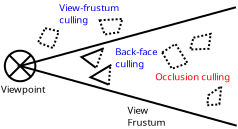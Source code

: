 <?xml version="1.0" encoding="UTF-8"?>
<dia:diagram xmlns:dia="http://www.lysator.liu.se/~alla/dia/">
  <dia:layer name="Background" visible="true">
    <dia:object type="Standard - PolyLine" version="0" id="O0">
      <dia:attribute name="obj_pos">
        <dia:point val="14.024,7.759"/>
      </dia:attribute>
      <dia:attribute name="obj_bb">
        <dia:rectangle val="3.181,1.776;14.085,7.821"/>
      </dia:attribute>
      <dia:attribute name="poly_points">
        <dia:point val="14.024,7.759"/>
        <dia:point val="3.195,4.774"/>
        <dia:point val="13.988,1.837"/>
      </dia:attribute>
      <dia:connections>
        <dia:connection handle="1" to="O1" connection="8"/>
      </dia:connections>
    </dia:object>
    <dia:object type="Standard - Ellipse" version="0" id="O1">
      <dia:attribute name="obj_pos">
        <dia:point val="2.432,4.011"/>
      </dia:attribute>
      <dia:attribute name="obj_bb">
        <dia:rectangle val="2.382,3.961;4.008,5.587"/>
      </dia:attribute>
      <dia:attribute name="elem_corner">
        <dia:point val="2.432,4.011"/>
      </dia:attribute>
      <dia:attribute name="elem_width">
        <dia:real val="1.526"/>
      </dia:attribute>
      <dia:attribute name="elem_height">
        <dia:real val="1.526"/>
      </dia:attribute>
      <dia:attribute name="show_background">
        <dia:boolean val="false"/>
      </dia:attribute>
      <dia:attribute name="aspect">
        <dia:enum val="2"/>
      </dia:attribute>
    </dia:object>
    <dia:object type="Standard - Line" version="0" id="O2">
      <dia:attribute name="obj_pos">
        <dia:point val="3.734,5.314"/>
      </dia:attribute>
      <dia:attribute name="obj_bb">
        <dia:rectangle val="2.585,4.164;3.805,5.384"/>
      </dia:attribute>
      <dia:attribute name="conn_endpoints">
        <dia:point val="3.734,5.314"/>
        <dia:point val="2.655,4.235"/>
      </dia:attribute>
      <dia:attribute name="numcp">
        <dia:int val="1"/>
      </dia:attribute>
      <dia:connections>
        <dia:connection handle="0" to="O1" connection="7"/>
        <dia:connection handle="1" to="O1" connection="0"/>
      </dia:connections>
    </dia:object>
    <dia:object type="Standard - Line" version="0" id="O3">
      <dia:attribute name="obj_pos">
        <dia:point val="2.655,5.314"/>
      </dia:attribute>
      <dia:attribute name="obj_bb">
        <dia:rectangle val="2.585,4.164;3.805,5.384"/>
      </dia:attribute>
      <dia:attribute name="conn_endpoints">
        <dia:point val="2.655,5.314"/>
        <dia:point val="3.734,4.235"/>
      </dia:attribute>
      <dia:attribute name="numcp">
        <dia:int val="1"/>
      </dia:attribute>
      <dia:connections>
        <dia:connection handle="0" to="O1" connection="5"/>
        <dia:connection handle="1" to="O1" connection="2"/>
      </dia:connections>
    </dia:object>
    <dia:object type="Standard - Text" version="1" id="O4">
      <dia:attribute name="obj_pos">
        <dia:point val="2.24,6.115"/>
      </dia:attribute>
      <dia:attribute name="obj_bb">
        <dia:rectangle val="2.24,5.665;4.59,6.415"/>
      </dia:attribute>
      <dia:attribute name="text">
        <dia:composite type="text">
          <dia:attribute name="string">
            <dia:string>#Viewpoint#</dia:string>
          </dia:attribute>
          <dia:attribute name="font">
            <dia:font family="sans" style="0" name="Helvetica"/>
          </dia:attribute>
          <dia:attribute name="height">
            <dia:real val="0.6"/>
          </dia:attribute>
          <dia:attribute name="pos">
            <dia:point val="2.24,6.115"/>
          </dia:attribute>
          <dia:attribute name="color">
            <dia:color val="#000000"/>
          </dia:attribute>
          <dia:attribute name="alignment">
            <dia:enum val="0"/>
          </dia:attribute>
        </dia:composite>
      </dia:attribute>
      <dia:attribute name="valign">
        <dia:enum val="3"/>
      </dia:attribute>
    </dia:object>
    <dia:object type="Standard - Text" version="1" id="O5">
      <dia:attribute name="obj_pos">
        <dia:point val="8.563,7.156"/>
      </dia:attribute>
      <dia:attribute name="obj_bb">
        <dia:rectangle val="8.563,6.706;10.563,8.056"/>
      </dia:attribute>
      <dia:attribute name="text">
        <dia:composite type="text">
          <dia:attribute name="string">
            <dia:string>#View
Frustum#</dia:string>
          </dia:attribute>
          <dia:attribute name="font">
            <dia:font family="sans" style="0" name="Helvetica"/>
          </dia:attribute>
          <dia:attribute name="height">
            <dia:real val="0.6"/>
          </dia:attribute>
          <dia:attribute name="pos">
            <dia:point val="8.563,7.156"/>
          </dia:attribute>
          <dia:attribute name="color">
            <dia:color val="#000000"/>
          </dia:attribute>
          <dia:attribute name="alignment">
            <dia:enum val="0"/>
          </dia:attribute>
        </dia:composite>
      </dia:attribute>
      <dia:attribute name="valign">
        <dia:enum val="3"/>
      </dia:attribute>
    </dia:object>
    <dia:object type="Standard - Text" version="1" id="O6">
      <dia:attribute name="obj_pos">
        <dia:point val="5.147,2.04"/>
      </dia:attribute>
      <dia:attribute name="obj_bb">
        <dia:rectangle val="5.147,1.59;8.247,2.94"/>
      </dia:attribute>
      <dia:attribute name="text">
        <dia:composite type="text">
          <dia:attribute name="string">
            <dia:string>#View-frustum
culling#</dia:string>
          </dia:attribute>
          <dia:attribute name="font">
            <dia:font family="sans" style="0" name="Helvetica"/>
          </dia:attribute>
          <dia:attribute name="height">
            <dia:real val="0.6"/>
          </dia:attribute>
          <dia:attribute name="pos">
            <dia:point val="5.147,2.04"/>
          </dia:attribute>
          <dia:attribute name="color">
            <dia:color val="#0000ff"/>
          </dia:attribute>
          <dia:attribute name="alignment">
            <dia:enum val="0"/>
          </dia:attribute>
        </dia:composite>
      </dia:attribute>
      <dia:attribute name="valign">
        <dia:enum val="3"/>
      </dia:attribute>
    </dia:object>
    <dia:object type="Standard - PolyLine" version="0" id="O7">
      <dia:attribute name="obj_pos">
        <dia:point val="7.381,3.89"/>
      </dia:attribute>
      <dia:attribute name="obj_bb">
        <dia:rectangle val="6.236,3.825;7.446,4.928"/>
      </dia:attribute>
      <dia:attribute name="poly_points">
        <dia:point val="7.381,3.89"/>
        <dia:point val="6.266,4.326"/>
        <dia:point val="6.975,4.858"/>
      </dia:attribute>
    </dia:object>
    <dia:object type="Standard - PolyLine" version="0" id="O8">
      <dia:attribute name="obj_pos">
        <dia:point val="7.756,4.715"/>
      </dia:attribute>
      <dia:attribute name="obj_bb">
        <dia:rectangle val="6.693,4.646;7.825,5.772"/>
      </dia:attribute>
      <dia:attribute name="poly_points">
        <dia:point val="7.756,4.715"/>
        <dia:point val="6.719,5.34"/>
        <dia:point val="7.616,5.706"/>
      </dia:attribute>
    </dia:object>
    <dia:object type="Standard - Polygon" version="0" id="O9">
      <dia:attribute name="obj_pos">
        <dia:point val="4.447,2.884"/>
      </dia:attribute>
      <dia:attribute name="obj_bb">
        <dia:rectangle val="4.023,2.827;5.197,3.942"/>
      </dia:attribute>
      <dia:attribute name="poly_points">
        <dia:point val="4.447,2.884"/>
        <dia:point val="5.131,3.04"/>
        <dia:point val="4.838,3.877"/>
        <dia:point val="4.093,3.593"/>
      </dia:attribute>
      <dia:attribute name="show_background">
        <dia:boolean val="false"/>
      </dia:attribute>
      <dia:attribute name="line_style">
        <dia:enum val="4"/>
      </dia:attribute>
    </dia:object>
    <dia:object type="Standard - Polygon" version="0" id="O10">
      <dia:attribute name="obj_pos">
        <dia:point val="7.173,2.491"/>
      </dia:attribute>
      <dia:attribute name="obj_bb">
        <dia:rectangle val="7.104,2.366;8.376,3.256"/>
      </dia:attribute>
      <dia:attribute name="poly_points">
        <dia:point val="7.173,2.491"/>
        <dia:point val="8.307,2.42"/>
        <dia:point val="8.106,3.09"/>
        <dia:point val="7.421,3.2"/>
      </dia:attribute>
      <dia:attribute name="show_background">
        <dia:boolean val="false"/>
      </dia:attribute>
      <dia:attribute name="line_style">
        <dia:enum val="4"/>
      </dia:attribute>
    </dia:object>
    <dia:object type="Standard - Polygon" version="0" id="O11">
      <dia:attribute name="obj_pos">
        <dia:point val="11.862,3.361"/>
      </dia:attribute>
      <dia:attribute name="obj_bb">
        <dia:rectangle val="11.631,3.106;12.785,4.003"/>
      </dia:attribute>
      <dia:attribute name="poly_points">
        <dia:point val="11.862,3.361"/>
        <dia:point val="12.726,3.17"/>
        <dia:point val="12.619,3.915"/>
        <dia:point val="11.697,3.95"/>
      </dia:attribute>
      <dia:attribute name="show_background">
        <dia:boolean val="false"/>
      </dia:attribute>
      <dia:attribute name="line_style">
        <dia:enum val="4"/>
      </dia:attribute>
    </dia:object>
    <dia:object type="Standard - Polygon" version="0" id="O12">
      <dia:attribute name="obj_pos">
        <dia:point val="10.298,4.101"/>
      </dia:attribute>
      <dia:attribute name="obj_bb">
        <dia:rectangle val="10.23,3.602;11.642,4.974"/>
      </dia:attribute>
      <dia:attribute name="poly_points">
        <dia:point val="10.298,4.101"/>
        <dia:point val="10.964,3.672"/>
        <dia:point val="11.566,4.629"/>
        <dia:point val="10.786,4.913"/>
      </dia:attribute>
      <dia:attribute name="show_background">
        <dia:boolean val="false"/>
      </dia:attribute>
      <dia:attribute name="line_style">
        <dia:enum val="4"/>
      </dia:attribute>
    </dia:object>
    <dia:object type="Standard - Polygon" version="0" id="O13">
      <dia:attribute name="obj_pos">
        <dia:point val="12.606,6.24"/>
      </dia:attribute>
      <dia:attribute name="obj_bb">
        <dia:rectangle val="12.501,5.686;13.318,6.795"/>
      </dia:attribute>
      <dia:attribute name="poly_points">
        <dia:point val="12.606,6.24"/>
        <dia:point val="13.256,5.79"/>
        <dia:point val="13.156,6.69"/>
        <dia:point val="12.556,6.74"/>
      </dia:attribute>
      <dia:attribute name="show_background">
        <dia:boolean val="false"/>
      </dia:attribute>
      <dia:attribute name="line_style">
        <dia:enum val="4"/>
      </dia:attribute>
    </dia:object>
    <dia:object type="Standard - Text" version="1" id="O14">
      <dia:attribute name="obj_pos">
        <dia:point val="7.949,4.241"/>
      </dia:attribute>
      <dia:attribute name="obj_bb">
        <dia:rectangle val="7.949,3.791;10.349,5.141"/>
      </dia:attribute>
      <dia:attribute name="text">
        <dia:composite type="text">
          <dia:attribute name="string">
            <dia:string>#Back-face
culling#</dia:string>
          </dia:attribute>
          <dia:attribute name="font">
            <dia:font family="sans" style="0" name="Helvetica"/>
          </dia:attribute>
          <dia:attribute name="height">
            <dia:real val="0.6"/>
          </dia:attribute>
          <dia:attribute name="pos">
            <dia:point val="7.949,4.241"/>
          </dia:attribute>
          <dia:attribute name="color">
            <dia:color val="#0000ff"/>
          </dia:attribute>
          <dia:attribute name="alignment">
            <dia:enum val="0"/>
          </dia:attribute>
        </dia:composite>
      </dia:attribute>
      <dia:attribute name="valign">
        <dia:enum val="3"/>
      </dia:attribute>
    </dia:object>
    <dia:object type="Standard - Line" version="0" id="O15">
      <dia:attribute name="obj_pos">
        <dia:point val="7.011,4.833"/>
      </dia:attribute>
      <dia:attribute name="obj_bb">
        <dia:rectangle val="6.947,3.876;7.395,4.897"/>
      </dia:attribute>
      <dia:attribute name="conn_endpoints">
        <dia:point val="7.011,4.833"/>
        <dia:point val="7.331,3.94"/>
      </dia:attribute>
      <dia:attribute name="numcp">
        <dia:int val="1"/>
      </dia:attribute>
      <dia:attribute name="line_style">
        <dia:enum val="4"/>
      </dia:attribute>
    </dia:object>
    <dia:object type="Standard - Line" version="0" id="O16">
      <dia:attribute name="obj_pos">
        <dia:point val="7.631,5.715"/>
      </dia:attribute>
      <dia:attribute name="obj_bb">
        <dia:rectangle val="7.578,4.686;7.76,5.768"/>
      </dia:attribute>
      <dia:attribute name="conn_endpoints">
        <dia:point val="7.631,5.715"/>
        <dia:point val="7.706,4.74"/>
      </dia:attribute>
      <dia:attribute name="numcp">
        <dia:int val="1"/>
      </dia:attribute>
      <dia:attribute name="line_style">
        <dia:enum val="4"/>
      </dia:attribute>
    </dia:object>
    <dia:object type="Standard - Text" version="1" id="O17">
      <dia:attribute name="obj_pos">
        <dia:point val="9.949,5.487"/>
      </dia:attribute>
      <dia:attribute name="obj_bb">
        <dia:rectangle val="9.949,5.022;14.164,5.817"/>
      </dia:attribute>
      <dia:attribute name="text">
        <dia:composite type="text">
          <dia:attribute name="string">
            <dia:string>#Occlusion culling#</dia:string>
          </dia:attribute>
          <dia:attribute name="font">
            <dia:font family="sans" style="0" name="Helvetica"/>
          </dia:attribute>
          <dia:attribute name="height">
            <dia:real val="0.6"/>
          </dia:attribute>
          <dia:attribute name="pos">
            <dia:point val="9.949,5.487"/>
          </dia:attribute>
          <dia:attribute name="color">
            <dia:color val="#ff0000"/>
          </dia:attribute>
          <dia:attribute name="alignment">
            <dia:enum val="0"/>
          </dia:attribute>
        </dia:composite>
      </dia:attribute>
      <dia:attribute name="valign">
        <dia:enum val="3"/>
      </dia:attribute>
    </dia:object>
  </dia:layer>
</dia:diagram>
